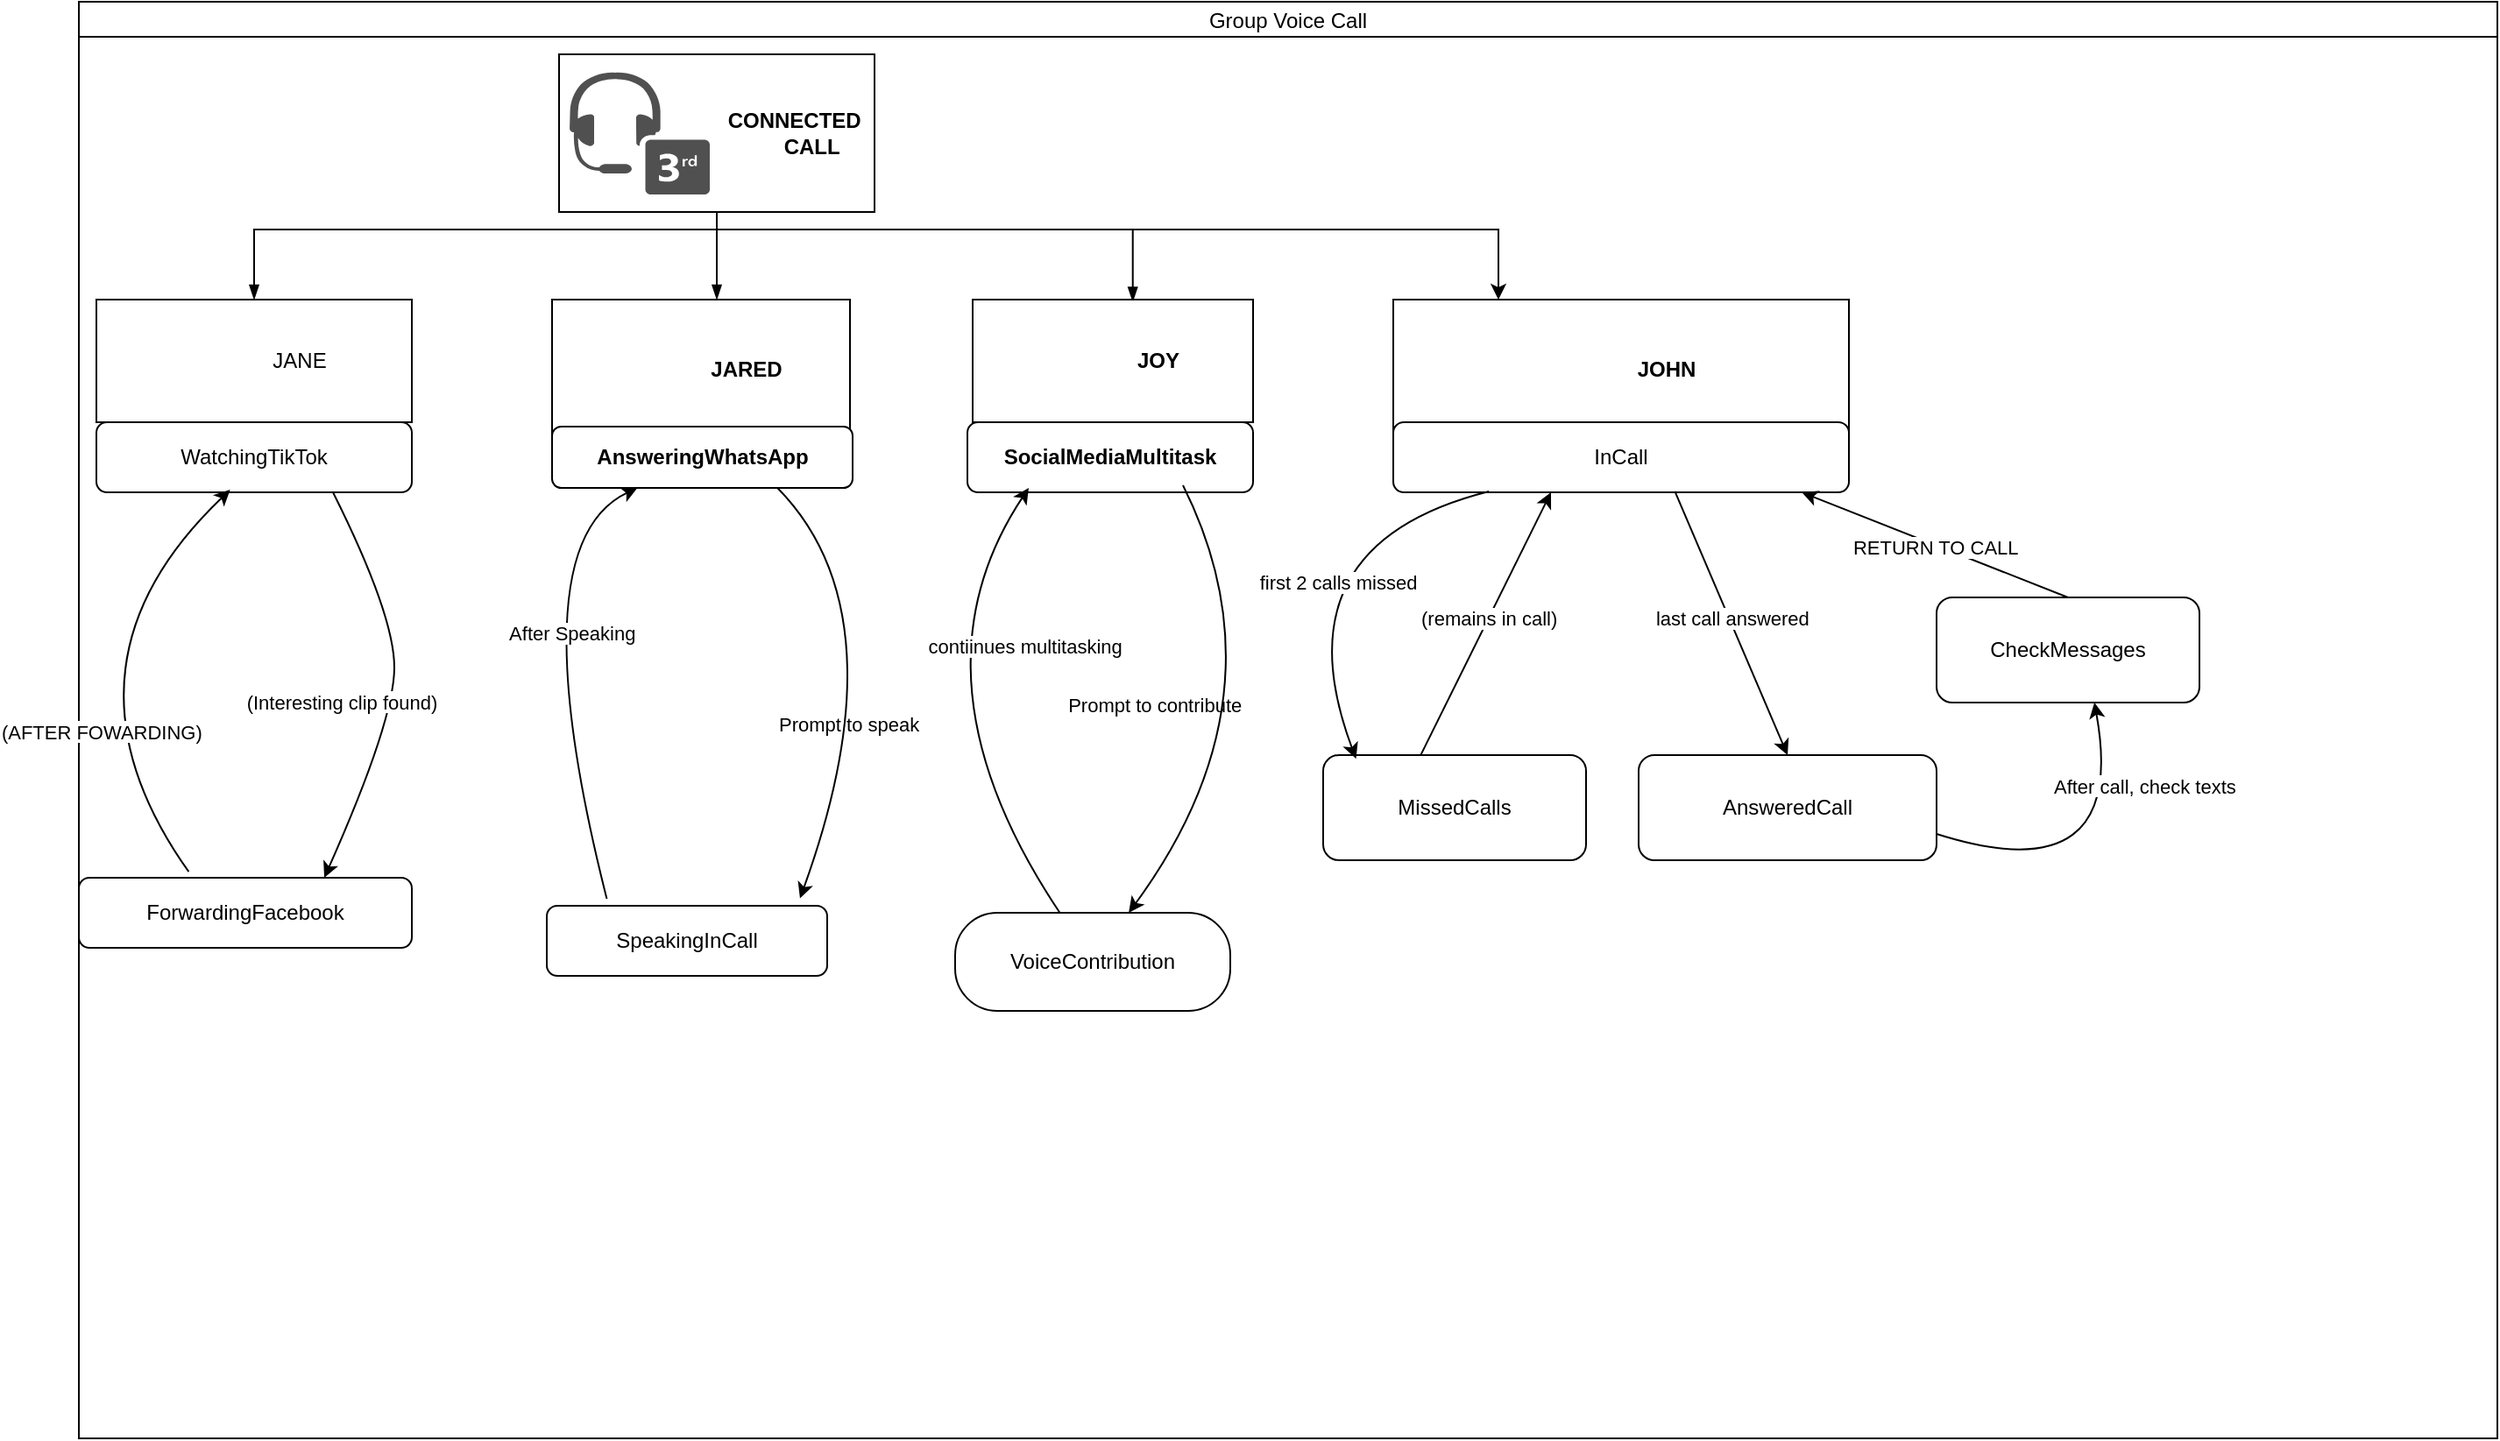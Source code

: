 <mxfile version="26.0.13">
  <diagram id="prtHgNgQTEPvFCAcTncT" name="Page-1">
    <mxGraphModel dx="1761" dy="534" grid="1" gridSize="10" guides="1" tooltips="1" connect="1" arrows="1" fold="1" page="1" pageScale="1" pageWidth="827" pageHeight="1169" math="0" shadow="0">
      <root>
        <mxCell id="0" />
        <mxCell id="1" parent="0" />
        <mxCell id="dNxyNK7c78bLwvsdeMH5-11" value="Group Voice Call" style="swimlane;startSize=20;horizontal=1;containerType=tree;glass=0;labelBackgroundColor=default;fontFamily=Helvetica;fontStyle=0;align=center;" parent="1" vertex="1">
          <mxGeometry x="-510" y="200" width="1380" height="820" as="geometry" />
        </mxCell>
        <UserObject label="           CONNECTED&#xa;                 CALL" name="Tessa Miller" position="CFO" location="Office 1" email="me@example.com" placeholders="1" id="dNxyNK7c78bLwvsdeMH5-12">
          <mxCell style="label;image=https://cdn3.iconfinder.com/data/icons/user-avatars-1/512/users-3-128.png;whiteSpace=wrap;rounded=0;glass=0;treeMoving=1;treeFolding=1;fontFamily=Helvetica;fontStyle=1;align=center;" parent="dNxyNK7c78bLwvsdeMH5-11" vertex="1">
            <mxGeometry x="274" y="30" width="180" height="90" as="geometry" />
          </mxCell>
        </UserObject>
        <mxCell id="dNxyNK7c78bLwvsdeMH5-13" value="" style="endArrow=blockThin;endFill=1;fontSize=11;edgeStyle=elbowEdgeStyle;elbow=vertical;rounded=0;fontFamily=Helvetica;fontStyle=0;align=center;" parent="dNxyNK7c78bLwvsdeMH5-11" source="dNxyNK7c78bLwvsdeMH5-12" target="dNxyNK7c78bLwvsdeMH5-14" edge="1">
          <mxGeometry relative="1" as="geometry">
            <Array as="points">
              <mxPoint x="240" y="130" />
            </Array>
          </mxGeometry>
        </mxCell>
        <UserObject label="JANE" name="Edward Morrison" position="Brand Manager" location="Office 2" email="me@example.com" placeholders="1" link="https://www.draw.io" id="dNxyNK7c78bLwvsdeMH5-14">
          <mxCell style="label;image=https://cdn3.iconfinder.com/data/icons/user-avatars-1/512/users-10-3-128.png;whiteSpace=wrap;rounded=0;glass=0;treeFolding=1;treeMoving=1;fontFamily=Helvetica;fontStyle=0;align=center;" parent="dNxyNK7c78bLwvsdeMH5-11" vertex="1">
            <mxGeometry x="10" y="170" width="180" height="70" as="geometry" />
          </mxCell>
        </UserObject>
        <mxCell id="dNxyNK7c78bLwvsdeMH5-15" value="" style="endArrow=blockThin;endFill=1;fontSize=11;edgeStyle=elbowEdgeStyle;elbow=vertical;rounded=0;fontFamily=Helvetica;fontStyle=1;align=center;" parent="dNxyNK7c78bLwvsdeMH5-11" source="dNxyNK7c78bLwvsdeMH5-12" target="dNxyNK7c78bLwvsdeMH5-16" edge="1">
          <mxGeometry relative="1" as="geometry">
            <Array as="points">
              <mxPoint x="364" y="145" />
            </Array>
          </mxGeometry>
        </mxCell>
        <UserObject label="JARED" name="Evan Valet" position="HR Director" location="Office 4" email="me@example.com" placeholders="1" id="dNxyNK7c78bLwvsdeMH5-16">
          <mxCell style="label;image=https://cdn3.iconfinder.com/data/icons/user-avatars-1/512/users-9-2-128.png;whiteSpace=wrap;rounded=0;glass=0;treeFolding=1;treeMoving=1;fontFamily=Helvetica;fontStyle=1;align=center;" parent="dNxyNK7c78bLwvsdeMH5-11" vertex="1">
            <mxGeometry x="270" y="170" width="170" height="80" as="geometry" />
          </mxCell>
        </UserObject>
        <mxCell id="dNxyNK7c78bLwvsdeMH5-17" value="" style="endArrow=blockThin;endFill=1;fontSize=11;edgeStyle=elbowEdgeStyle;elbow=vertical;rounded=0;entryX=0.571;entryY=0.017;entryDx=0;entryDy=0;entryPerimeter=0;fontFamily=Helvetica;fontStyle=1;align=center;" parent="dNxyNK7c78bLwvsdeMH5-11" target="dNxyNK7c78bLwvsdeMH5-18" edge="1">
          <mxGeometry relative="1" as="geometry">
            <mxPoint x="364" y="130" as="sourcePoint" />
            <mxPoint x="570" y="180" as="targetPoint" />
            <Array as="points">
              <mxPoint x="480" y="130" />
            </Array>
          </mxGeometry>
        </mxCell>
        <UserObject label="JOY" name="Alison Donovan" position="System Admin" location="Office 3" email="me@example.com" placeholders="1" link="https://www.draw.io" id="dNxyNK7c78bLwvsdeMH5-18">
          <mxCell style="label;image=https://cdn3.iconfinder.com/data/icons/user-avatars-1/512/users-2-128.png;whiteSpace=wrap;rounded=0;glass=0;fontFamily=Helvetica;fontStyle=1;align=center;" parent="dNxyNK7c78bLwvsdeMH5-11" vertex="1">
            <mxGeometry x="510" y="170" width="160" height="70" as="geometry" />
          </mxCell>
        </UserObject>
        <mxCell id="gDlNZjopztYggYN4bH45-1" value="" style="edgeStyle=orthogonalEdgeStyle;rounded=0;orthogonalLoop=1;jettySize=auto;fontFamily=Helvetica;fontStyle=1;align=center;" edge="1" source="dNxyNK7c78bLwvsdeMH5-12" target="gDlNZjopztYggYN4bH45-2" parent="dNxyNK7c78bLwvsdeMH5-11">
          <mxGeometry relative="1" as="geometry">
            <Array as="points">
              <mxPoint x="364" y="130" />
              <mxPoint x="810" y="130" />
              <mxPoint x="810" y="190" />
            </Array>
          </mxGeometry>
        </mxCell>
        <UserObject label="JOHN" name="Tessa Miller" position="CFO" location="Office 1" email="me@example.com" placeholders="1" link="https://www.draw.io" id="gDlNZjopztYggYN4bH45-2">
          <mxCell style="label;image=https://cdn3.iconfinder.com/data/icons/user-avatars-1/512/users-3-128.png;whiteSpace=wrap;rounded=0;glass=0;treeMoving=1;treeFolding=1;fontFamily=Helvetica;fontStyle=1;align=center;" vertex="1" parent="dNxyNK7c78bLwvsdeMH5-11">
            <mxGeometry x="750" y="170" width="260" height="80" as="geometry" />
          </mxCell>
        </UserObject>
        <mxCell id="gDlNZjopztYggYN4bH45-4" value="" style="sketch=0;pointerEvents=1;shadow=0;dashed=0;strokeColor=none;fillColor=#505050;labelPosition=center;verticalLabelPosition=bottom;verticalAlign=top;outlineConnect=0;align=center;shape=mxgraph.office.communications.3rd_party_call_center_solution;fontFamily=Helvetica;fontStyle=1;" vertex="1" parent="dNxyNK7c78bLwvsdeMH5-11">
          <mxGeometry x="280" y="40" width="80" height="70" as="geometry" />
        </mxCell>
        <mxCell id="gDlNZjopztYggYN4bH45-10" value="WatchingTikTok" style="rounded=1;whiteSpace=wrap;fontFamily=Helvetica;fontStyle=0;align=center;" vertex="1" parent="dNxyNK7c78bLwvsdeMH5-11">
          <mxGeometry x="10" y="240" width="180" height="40" as="geometry" />
        </mxCell>
        <mxCell id="gDlNZjopztYggYN4bH45-15" value="AnsweringWhatsApp" style="rounded=1;whiteSpace=wrap;fontFamily=Helvetica;fontStyle=1;align=center;" vertex="1" parent="dNxyNK7c78bLwvsdeMH5-11">
          <mxGeometry x="270" y="242.5" width="171.5" height="35" as="geometry" />
        </mxCell>
        <mxCell id="gDlNZjopztYggYN4bH45-14" value="SpeakingInCall" style="rounded=1;whiteSpace=wrap;fontFamily=Helvetica;fontStyle=0;align=center;" vertex="1" parent="dNxyNK7c78bLwvsdeMH5-11">
          <mxGeometry x="267" y="516" width="160" height="40" as="geometry" />
        </mxCell>
        <mxCell id="gDlNZjopztYggYN4bH45-13" value="SocialMediaMultitask" style="rounded=1;whiteSpace=wrap;fontFamily=Helvetica;fontStyle=1;align=center;" vertex="1" parent="dNxyNK7c78bLwvsdeMH5-11">
          <mxGeometry x="507" y="240" width="163" height="40" as="geometry" />
        </mxCell>
        <mxCell id="gDlNZjopztYggYN4bH45-16" value="VoiceContribution" style="rounded=1;whiteSpace=wrap;arcSize=43;fontFamily=Helvetica;fontStyle=0;align=center;" vertex="1" parent="dNxyNK7c78bLwvsdeMH5-11">
          <mxGeometry x="500" y="520" width="157" height="56" as="geometry" />
        </mxCell>
        <mxCell id="gDlNZjopztYggYN4bH45-18" value="&#xa;InCall&#xa;" style="rounded=1;whiteSpace=wrap;fontFamily=Helvetica;fontStyle=0;align=center;" vertex="1" parent="dNxyNK7c78bLwvsdeMH5-11">
          <mxGeometry x="750" y="240" width="260" height="40" as="geometry" />
        </mxCell>
        <mxCell id="gDlNZjopztYggYN4bH45-19" value="MissedCalls" style="rounded=1;whiteSpace=wrap;fontFamily=Helvetica;fontStyle=0;align=center;" vertex="1" parent="dNxyNK7c78bLwvsdeMH5-11">
          <mxGeometry x="710" y="430" width="150" height="60" as="geometry" />
        </mxCell>
        <mxCell id="gDlNZjopztYggYN4bH45-17" value="CheckMessages" style="rounded=1;whiteSpace=wrap;fontFamily=Helvetica;fontStyle=0;align=center;" vertex="1" parent="dNxyNK7c78bLwvsdeMH5-11">
          <mxGeometry x="1060" y="340" width="150" height="60" as="geometry" />
        </mxCell>
        <mxCell id="gDlNZjopztYggYN4bH45-22" value="ForwardingFacebook" style="rounded=1;whiteSpace=wrap;fontFamily=Helvetica;fontStyle=0;align=center;" vertex="1" parent="dNxyNK7c78bLwvsdeMH5-11">
          <mxGeometry y="500" width="190" height="40" as="geometry" />
        </mxCell>
        <mxCell id="gDlNZjopztYggYN4bH45-25" value="" style="curved=1;endArrow=classic;rounded=0;exitX=0.33;exitY=-0.085;exitDx=0;exitDy=0;fontStyle=0;fontFamily=Helvetica;entryX=0.424;entryY=0.964;entryDx=0;entryDy=0;entryPerimeter=0;exitPerimeter=0;align=center;" edge="1" parent="dNxyNK7c78bLwvsdeMH5-11" source="gDlNZjopztYggYN4bH45-22" target="gDlNZjopztYggYN4bH45-10">
          <mxGeometry width="50" height="50" relative="1" as="geometry">
            <mxPoint x="10" y="320" as="sourcePoint" />
            <mxPoint x="60" y="270" as="targetPoint" />
            <Array as="points">
              <mxPoint x="-20" y="380" />
            </Array>
          </mxGeometry>
        </mxCell>
        <mxCell id="gDlNZjopztYggYN4bH45-26" value="(AFTER FOWARDING)" style="edgeLabel;align=center;verticalAlign=middle;resizable=0;points=[];fontFamily=Helvetica;fontStyle=0;" vertex="1" connectable="0" parent="gDlNZjopztYggYN4bH45-25">
          <mxGeometry x="-0.349" y="-6" relative="1" as="geometry">
            <mxPoint as="offset" />
          </mxGeometry>
        </mxCell>
        <mxCell id="gDlNZjopztYggYN4bH45-31" value="" style="curved=1;endArrow=classic;rounded=0;fontFamily=Helvetica;fontStyle=0;exitX=0.75;exitY=1;exitDx=0;exitDy=0;entryX=0.737;entryY=0;entryDx=0;entryDy=0;entryPerimeter=0;align=center;" edge="1" parent="dNxyNK7c78bLwvsdeMH5-11" source="gDlNZjopztYggYN4bH45-10" target="gDlNZjopztYggYN4bH45-22">
          <mxGeometry width="50" height="50" relative="1" as="geometry">
            <mxPoint x="180" y="270" as="sourcePoint" />
            <mxPoint x="230" y="220" as="targetPoint" />
            <Array as="points">
              <mxPoint x="180" y="350" />
              <mxPoint x="180" y="410" />
            </Array>
          </mxGeometry>
        </mxCell>
        <mxCell id="gDlNZjopztYggYN4bH45-32" value="(Interesting clip found)" style="edgeLabel;align=center;verticalAlign=middle;resizable=0;points=[];fontFamily=Helvetica;fontStyle=0;" vertex="1" connectable="0" parent="gDlNZjopztYggYN4bH45-31">
          <mxGeometry x="-0.024" y="-3" relative="1" as="geometry">
            <mxPoint x="-27" y="12" as="offset" />
          </mxGeometry>
        </mxCell>
        <mxCell id="gDlNZjopztYggYN4bH45-34" value="" style="curved=1;endArrow=classic;rounded=0;exitX=0.214;exitY=-0.1;exitDx=0;exitDy=0;fontStyle=0;exitPerimeter=0;fontFamily=Helvetica;align=center;" edge="1" parent="dNxyNK7c78bLwvsdeMH5-11" source="gDlNZjopztYggYN4bH45-14" target="gDlNZjopztYggYN4bH45-15">
          <mxGeometry width="50" height="50" relative="1" as="geometry">
            <mxPoint x="83" y="350" as="sourcePoint" />
            <mxPoint x="70" y="280" as="targetPoint" />
            <Array as="points">
              <mxPoint x="250" y="310" />
            </Array>
          </mxGeometry>
        </mxCell>
        <mxCell id="gDlNZjopztYggYN4bH45-35" value="Prompt to speak" style="edgeLabel;align=center;verticalAlign=middle;resizable=0;points=[];fontFamily=Helvetica;fontStyle=0;" vertex="1" connectable="0" parent="gDlNZjopztYggYN4bH45-34">
          <mxGeometry x="-0.349" y="-6" relative="1" as="geometry">
            <mxPoint x="155" y="-9" as="offset" />
          </mxGeometry>
        </mxCell>
        <mxCell id="gDlNZjopztYggYN4bH45-38" value="" style="curved=1;endArrow=classic;rounded=0;exitX=0.75;exitY=1;exitDx=0;exitDy=0;entryX=0.903;entryY=-0.105;entryDx=0;entryDy=0;entryPerimeter=0;fontFamily=Helvetica;fontStyle=0;align=center;" edge="1" parent="dNxyNK7c78bLwvsdeMH5-11" source="gDlNZjopztYggYN4bH45-15" target="gDlNZjopztYggYN4bH45-14">
          <mxGeometry width="50" height="50" relative="1" as="geometry">
            <mxPoint x="513" y="251.25" as="sourcePoint" />
            <mxPoint x="490" y="408.75" as="targetPoint" />
            <Array as="points">
              <mxPoint x="470" y="350" />
            </Array>
          </mxGeometry>
        </mxCell>
        <mxCell id="gDlNZjopztYggYN4bH45-39" value="After Speaking" style="edgeLabel;align=center;verticalAlign=middle;resizable=0;points=[];fontFamily=Helvetica;fontStyle=0;" vertex="1" connectable="0" parent="gDlNZjopztYggYN4bH45-38">
          <mxGeometry x="-0.024" y="-3" relative="1" as="geometry">
            <mxPoint x="-175" y="-19" as="offset" />
          </mxGeometry>
        </mxCell>
        <mxCell id="gDlNZjopztYggYN4bH45-40" value="" style="curved=1;endArrow=classic;rounded=0;fontStyle=0;fontFamily=Helvetica;align=center;" edge="1" parent="dNxyNK7c78bLwvsdeMH5-11" source="gDlNZjopztYggYN4bH45-16">
          <mxGeometry width="50" height="50" relative="1" as="geometry">
            <mxPoint x="533" y="435.5" as="sourcePoint" />
            <mxPoint x="542" y="277.5" as="targetPoint" />
            <Array as="points">
              <mxPoint x="470" y="386" />
            </Array>
          </mxGeometry>
        </mxCell>
        <mxCell id="gDlNZjopztYggYN4bH45-41" value="Prompt to contribute" style="edgeLabel;align=center;verticalAlign=middle;resizable=0;points=[];fontFamily=Helvetica;fontStyle=0;" vertex="1" connectable="0" parent="gDlNZjopztYggYN4bH45-40">
          <mxGeometry x="-0.349" y="-6" relative="1" as="geometry">
            <mxPoint x="102" y="-37" as="offset" />
          </mxGeometry>
        </mxCell>
        <mxCell id="gDlNZjopztYggYN4bH45-44" value="" style="curved=1;endArrow=classic;rounded=0;fontFamily=Helvetica;fontStyle=0;align=center;" edge="1" parent="dNxyNK7c78bLwvsdeMH5-11" target="gDlNZjopztYggYN4bH45-16">
          <mxGeometry width="50" height="50" relative="1" as="geometry">
            <mxPoint x="630" y="276" as="sourcePoint" />
            <mxPoint x="633" y="428" as="targetPoint" />
            <Array as="points">
              <mxPoint x="690" y="396" />
            </Array>
          </mxGeometry>
        </mxCell>
        <mxCell id="gDlNZjopztYggYN4bH45-45" value="contiinues multitasking" style="edgeLabel;align=center;verticalAlign=middle;resizable=0;points=[];fontFamily=Helvetica;fontStyle=0;" vertex="1" connectable="0" parent="gDlNZjopztYggYN4bH45-44">
          <mxGeometry x="-0.024" y="-3" relative="1" as="geometry">
            <mxPoint x="-144" y="-32" as="offset" />
          </mxGeometry>
        </mxCell>
        <mxCell id="gDlNZjopztYggYN4bH45-46" value="AnsweredCall" style="rounded=1;whiteSpace=wrap;fontFamily=Helvetica;fontStyle=0;align=center;" vertex="1" parent="dNxyNK7c78bLwvsdeMH5-11">
          <mxGeometry x="890" y="430" width="170" height="60" as="geometry" />
        </mxCell>
        <mxCell id="gDlNZjopztYggYN4bH45-47" value="" style="endArrow=classic;rounded=0;exitX=0.37;exitY=0.005;exitDx=0;exitDy=0;exitPerimeter=0;fontFamily=Helvetica;fontStyle=0;align=center;" edge="1" parent="dNxyNK7c78bLwvsdeMH5-11" source="gDlNZjopztYggYN4bH45-19">
          <mxGeometry width="50" height="50" relative="1" as="geometry">
            <mxPoint x="760" y="370" as="sourcePoint" />
            <mxPoint x="840" y="280" as="targetPoint" />
          </mxGeometry>
        </mxCell>
        <mxCell id="gDlNZjopztYggYN4bH45-48" value="(remains in call)" style="edgeLabel;align=center;verticalAlign=middle;resizable=0;points=[];fontFamily=Helvetica;fontStyle=0;" vertex="1" connectable="0" parent="gDlNZjopztYggYN4bH45-47">
          <mxGeometry x="0.052" relative="1" as="geometry">
            <mxPoint as="offset" />
          </mxGeometry>
        </mxCell>
        <mxCell id="gDlNZjopztYggYN4bH45-49" value="" style="curved=1;endArrow=classic;rounded=0;entryX=0.125;entryY=0.035;entryDx=0;entryDy=0;entryPerimeter=0;exitX=0.21;exitY=0.987;exitDx=0;exitDy=0;exitPerimeter=0;fontFamily=Helvetica;fontStyle=0;align=center;" edge="1" parent="dNxyNK7c78bLwvsdeMH5-11" source="gDlNZjopztYggYN4bH45-18" target="gDlNZjopztYggYN4bH45-19">
          <mxGeometry width="50" height="50" relative="1" as="geometry">
            <mxPoint x="751" y="131" as="sourcePoint" />
            <mxPoint x="720" y="375" as="targetPoint" />
            <Array as="points">
              <mxPoint x="683" y="310" />
            </Array>
          </mxGeometry>
        </mxCell>
        <mxCell id="gDlNZjopztYggYN4bH45-55" value="first 2 calls missed" style="edgeLabel;align=center;verticalAlign=middle;resizable=0;points=[];fontFamily=Helvetica;fontStyle=0;" vertex="1" connectable="0" parent="gDlNZjopztYggYN4bH45-49">
          <mxGeometry x="0.227" y="25" relative="1" as="geometry">
            <mxPoint x="1" as="offset" />
          </mxGeometry>
        </mxCell>
        <mxCell id="gDlNZjopztYggYN4bH45-56" value="" style="endArrow=classic;rounded=0;entryX=0.5;entryY=0;entryDx=0;entryDy=0;exitX=0.618;exitY=0.987;exitDx=0;exitDy=0;exitPerimeter=0;fontFamily=Helvetica;fontStyle=0;align=center;" edge="1" parent="dNxyNK7c78bLwvsdeMH5-11" source="gDlNZjopztYggYN4bH45-18" target="gDlNZjopztYggYN4bH45-46">
          <mxGeometry width="50" height="50" relative="1" as="geometry">
            <mxPoint x="932" y="290" as="sourcePoint" />
            <mxPoint x="620" y="260" as="targetPoint" />
          </mxGeometry>
        </mxCell>
        <mxCell id="gDlNZjopztYggYN4bH45-57" value="last call answered" style="edgeLabel;align=center;verticalAlign=middle;resizable=0;points=[];fontFamily=Helvetica;fontStyle=0;" vertex="1" connectable="0" parent="gDlNZjopztYggYN4bH45-56">
          <mxGeometry x="-0.04" y="1" relative="1" as="geometry">
            <mxPoint x="1" as="offset" />
          </mxGeometry>
        </mxCell>
        <mxCell id="gDlNZjopztYggYN4bH45-58" value="" style="curved=1;endArrow=classic;rounded=0;fontStyle=0;exitX=1;exitY=0.75;exitDx=0;exitDy=0;entryX=0.667;entryY=1;entryDx=0;entryDy=0;entryPerimeter=0;fontFamily=Helvetica;align=center;" edge="1" parent="dNxyNK7c78bLwvsdeMH5-11" source="gDlNZjopztYggYN4bH45-46">
          <mxGeometry width="50" height="50" relative="1" as="geometry">
            <mxPoint x="1050" y="460" as="sourcePoint" />
            <mxPoint x="1150.05" y="400" as="targetPoint" />
            <Array as="points">
              <mxPoint x="1170" y="510" />
            </Array>
          </mxGeometry>
        </mxCell>
        <mxCell id="gDlNZjopztYggYN4bH45-59" value="After call, check texts" style="edgeLabel;align=center;verticalAlign=middle;resizable=0;points=[];fontFamily=Helvetica;fontStyle=0;" vertex="1" connectable="0" parent="gDlNZjopztYggYN4bH45-58">
          <mxGeometry x="-0.349" y="-6" relative="1" as="geometry">
            <mxPoint x="50" y="-56" as="offset" />
          </mxGeometry>
        </mxCell>
        <mxCell id="gDlNZjopztYggYN4bH45-60" value="" style="endArrow=classic;rounded=0;entryX=0.897;entryY=1.002;entryDx=0;entryDy=0;entryPerimeter=0;exitX=0.5;exitY=0;exitDx=0;exitDy=0;fontFamily=Helvetica;fontStyle=0;align=center;" edge="1" parent="dNxyNK7c78bLwvsdeMH5-11" source="gDlNZjopztYggYN4bH45-17" target="gDlNZjopztYggYN4bH45-18">
          <mxGeometry width="50" height="50" relative="1" as="geometry">
            <mxPoint x="860" y="450" as="sourcePoint" />
            <mxPoint x="910" y="400" as="targetPoint" />
          </mxGeometry>
        </mxCell>
        <mxCell id="gDlNZjopztYggYN4bH45-62" value="RETURN TO CALL" style="edgeLabel;align=center;verticalAlign=middle;resizable=0;points=[];fontFamily=Helvetica;fontStyle=0;" vertex="1" connectable="0" parent="gDlNZjopztYggYN4bH45-60">
          <mxGeometry x="0.008" y="1" relative="1" as="geometry">
            <mxPoint x="1" as="offset" />
          </mxGeometry>
        </mxCell>
      </root>
    </mxGraphModel>
  </diagram>
</mxfile>
